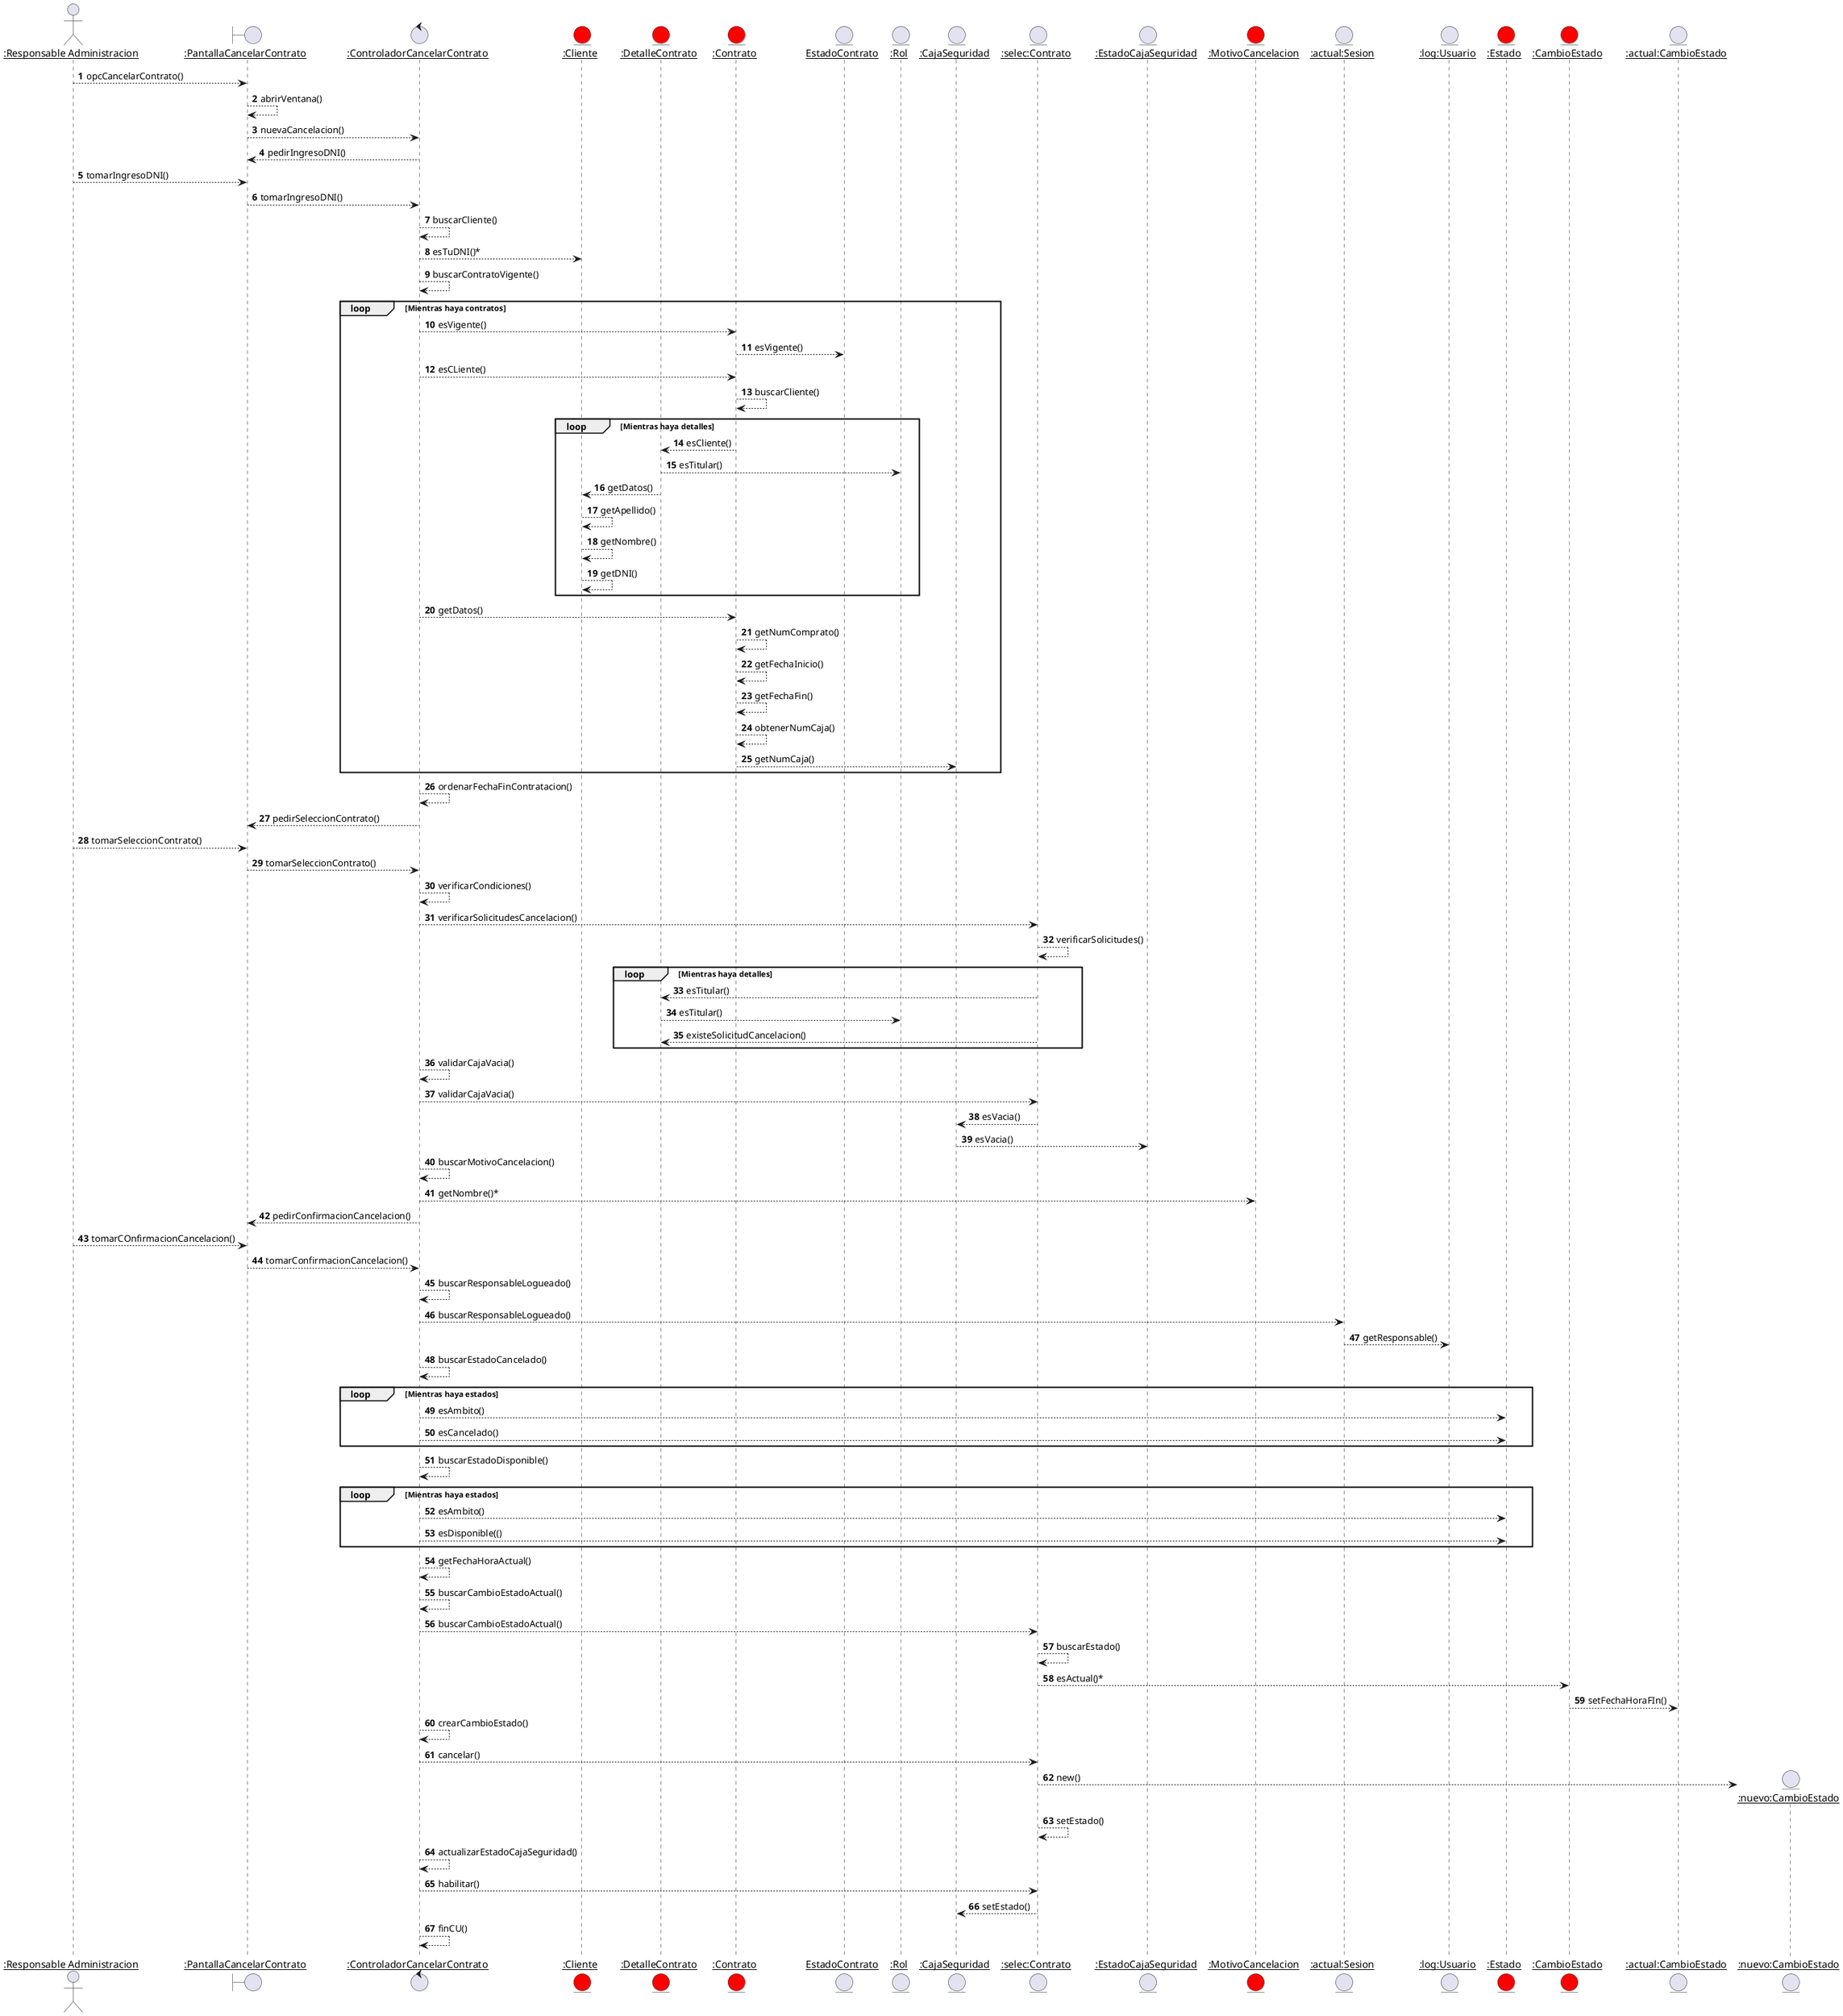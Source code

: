 @startuml detalle 
autonumber
actor "__:Responsable Administracion__" as RA 

boundary "__:PantallaCancelarContrato__" as PCC 

control "__:ControladorCancelarContrato__" as CCC 


RA --> PCC : opcCancelarContrato()
PCC --> PCC : abrirVentana()
PCC --> CCC : nuevaCancelacion()

CCC --> PCC : pedirIngresoDNI()
RA --> PCC : tomarIngresoDNI()

PCC --> CCC : tomarIngresoDNI()
CCC --> CCC : buscarCliente()

entity "__:Cliente__" as C #Red
entity "__:DetalleContrato__" as DC #Red
entity "__:Contrato__" as Contrato #Red

CCC --> C : esTuDNI()*

CCC --> CCC : buscarContratoVigente()
entity "__EstadoContrato__" as EC 
group loop [Mientras haya contratos]
    CCC --> Contrato : esVigente()
    Contrato --> EC : esVigente()

    CCC --> Contrato : esCLiente()
    Contrato --> Contrato : buscarCliente()
    entity "__:Rol__" as R 
    group loop [Mientras haya detalles]
        Contrato --> DC : esCliente()
        DC --> R : esTitular()

        DC --> C : getDatos()
        C --> C : getApellido()
        C --> C : getNombre()
        C --> C : getDNI()
    end 
    CCC --> Contrato : getDatos()
    Contrato --> Contrato : getNumComprato()
    Contrato --> Contrato : getFechaInicio()
    Contrato --> Contrato : getFechaFin()
    Contrato --> Contrato : obtenerNumCaja()
    entity "__:CajaSeguridad__" as CS 
    Contrato --> CS : getNumCaja()
end
CCC --> CCC : ordenarFechaFinContratacion()

CCC --> PCC : pedirSeleccionContrato()
RA --> PCC : tomarSeleccionContrato()
PCC --> CCC : tomarSeleccionContrato()

CCC --> CCC : verificarCondiciones()
entity "__:selec:Contrato__" as sC 
CCC --> sC : verificarSolicitudesCancelacion()
sC --> sC : verificarSolicitudes()
group loop [Mientras haya detalles]
    sC --> DC : esTitular()
    DC --> R : esTitular()
    sC --> DC : existeSolicitudCancelacion()
end

CCC --> CCC : validarCajaVacia()
CCC --> sC : validarCajaVacia()
sC --> CS : esVacia()
entity "__:EstadoCajaSeguridad__" as ECS 
CS --> ECS : esVacia()

entity "__:MotivoCancelacion__" as MC #Red
CCC --> CCC : buscarMotivoCancelacion()
CCC --> MC : getNombre()*

CCC --> PCC : pedirConfirmacionCancelacion()
RA --> PCC : tomarCOnfirmacionCancelacion()
PCC --> CCC: tomarConfirmacionCancelacion()

entity "__:actual:Sesion__" as actualS
entity "__:log:Usuario__" as lU 
CCC --> CCC : buscarResponsableLogueado()
CCC --> actualS : buscarResponsableLogueado()
actualS --> lU : getResponsable()
entity "__:Estado__" as E #red
CCC --> CCC : buscarEstadoCancelado()
group loop [Mientras haya estados]
    CCC --> E : esAmbito()
    CCC --> E : esCancelado()
end
CCC --> CCC : buscarEstadoDisponible()
group loop [Mientras haya estados]
    CCC --> E : esAmbito()
    CCC --> E : esDisponible(()
end
CCC --> CCC : getFechaHoraActual()
entity "__:CambioEstado__" as CE #red
entity "__:actual:CambioEstado__" as aCE 
CCC --> CCC : buscarCambioEstadoActual()
CCC --> sC : buscarCambioEstadoActual()
sC --> sC : buscarEstado()
sC --> CE : esActual()*
CE --> aCE : setFechaHoraFIn()

CCC --> CCC : crearCambioEstado()
CCC --> sC : cancelar()

create entity "__:nuevo:CambioEstado__" as nCE
sC --> nCE : new()
sC --> sC : setEstado()
CCC --> CCC : actualizarEstadoCajaSeguridad()
CCC --> sC : habilitar()
sC --> CS : setEstado()

CCC --> CCC : finCU()

@enduml